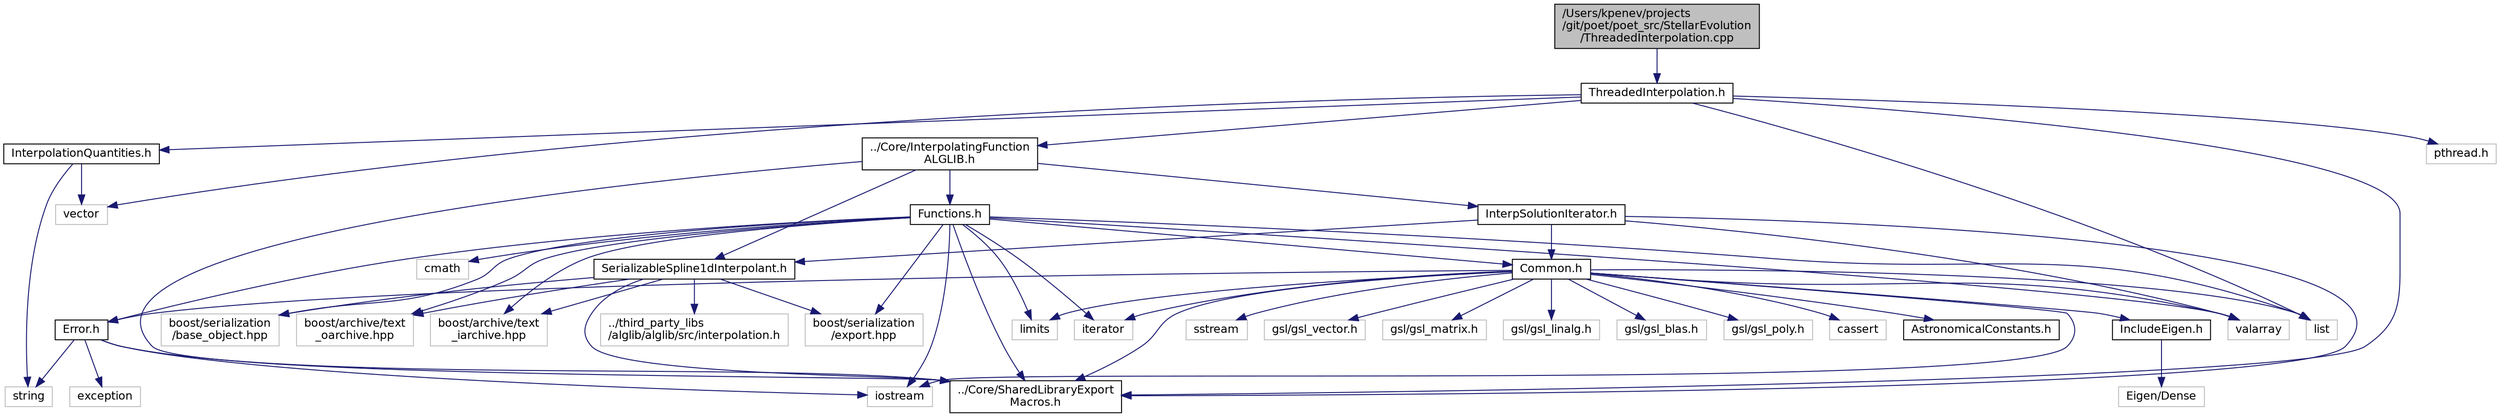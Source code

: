 digraph "/Users/kpenev/projects/git/poet/poet_src/StellarEvolution/ThreadedInterpolation.cpp"
{
 // INTERACTIVE_SVG=YES
  edge [fontname="Helvetica",fontsize="12",labelfontname="Helvetica",labelfontsize="12"];
  node [fontname="Helvetica",fontsize="12",shape=record];
  Node0 [label="/Users/kpenev/projects\l/git/poet/poet_src/StellarEvolution\l/ThreadedInterpolation.cpp",height=0.2,width=0.4,color="black", fillcolor="grey75", style="filled", fontcolor="black"];
  Node0 -> Node1 [color="midnightblue",fontsize="12",style="solid",fontname="Helvetica"];
  Node1 [label="ThreadedInterpolation.h",height=0.2,width=0.4,color="black", fillcolor="white", style="filled",URL="$ThreadedInterpolation_8h.html",tooltip="Declaration of a class that handles multithreaded stellar evolution interpolation. "];
  Node1 -> Node2 [color="midnightblue",fontsize="12",style="solid",fontname="Helvetica"];
  Node2 [label="../Core/SharedLibraryExport\lMacros.h",height=0.2,width=0.4,color="black", fillcolor="white", style="filled",URL="$SharedLibraryExportMacros_8h_source.html"];
  Node1 -> Node3 [color="midnightblue",fontsize="12",style="solid",fontname="Helvetica"];
  Node3 [label="InterpolationQuantities.h",height=0.2,width=0.4,color="black", fillcolor="white", style="filled",URL="$InterpolationQuantities_8h.html",tooltip="Defines constant to serve as identifier of the various quantities handled by the stellar evolution in..."];
  Node3 -> Node4 [color="midnightblue",fontsize="12",style="solid",fontname="Helvetica"];
  Node4 [label="vector",height=0.2,width=0.4,color="grey75", fillcolor="white", style="filled"];
  Node3 -> Node5 [color="midnightblue",fontsize="12",style="solid",fontname="Helvetica"];
  Node5 [label="string",height=0.2,width=0.4,color="grey75", fillcolor="white", style="filled"];
  Node1 -> Node6 [color="midnightblue",fontsize="12",style="solid",fontname="Helvetica"];
  Node6 [label="../Core/InterpolatingFunction\lALGLIB.h",height=0.2,width=0.4,color="black", fillcolor="white", style="filled",URL="$InterpolatingFunctionALGLIB_8h_source.html"];
  Node6 -> Node2 [color="midnightblue",fontsize="12",style="solid",fontname="Helvetica"];
  Node6 -> Node7 [color="midnightblue",fontsize="12",style="solid",fontname="Helvetica"];
  Node7 [label="Functions.h",height=0.2,width=0.4,color="black", fillcolor="white", style="filled",URL="$Functions_8h.html",tooltip="A hierarchy of classes representing functions. "];
  Node7 -> Node2 [color="midnightblue",fontsize="12",style="solid",fontname="Helvetica"];
  Node7 -> Node8 [color="midnightblue",fontsize="12",style="solid",fontname="Helvetica"];
  Node8 [label="Common.h",height=0.2,width=0.4,color="black", fillcolor="white", style="filled",URL="$Core_2Common_8h.html",tooltip="Declaration of some general purpose utilities. "];
  Node8 -> Node9 [color="midnightblue",fontsize="12",style="solid",fontname="Helvetica"];
  Node9 [label="list",height=0.2,width=0.4,color="grey75", fillcolor="white", style="filled"];
  Node8 -> Node10 [color="midnightblue",fontsize="12",style="solid",fontname="Helvetica"];
  Node10 [label="valarray",height=0.2,width=0.4,color="grey75", fillcolor="white", style="filled"];
  Node8 -> Node11 [color="midnightblue",fontsize="12",style="solid",fontname="Helvetica"];
  Node11 [label="limits",height=0.2,width=0.4,color="grey75", fillcolor="white", style="filled"];
  Node8 -> Node12 [color="midnightblue",fontsize="12",style="solid",fontname="Helvetica"];
  Node12 [label="sstream",height=0.2,width=0.4,color="grey75", fillcolor="white", style="filled"];
  Node8 -> Node13 [color="midnightblue",fontsize="12",style="solid",fontname="Helvetica"];
  Node13 [label="iostream",height=0.2,width=0.4,color="grey75", fillcolor="white", style="filled"];
  Node8 -> Node14 [color="midnightblue",fontsize="12",style="solid",fontname="Helvetica"];
  Node14 [label="iterator",height=0.2,width=0.4,color="grey75", fillcolor="white", style="filled"];
  Node8 -> Node15 [color="midnightblue",fontsize="12",style="solid",fontname="Helvetica"];
  Node15 [label="gsl/gsl_vector.h",height=0.2,width=0.4,color="grey75", fillcolor="white", style="filled"];
  Node8 -> Node16 [color="midnightblue",fontsize="12",style="solid",fontname="Helvetica"];
  Node16 [label="gsl/gsl_matrix.h",height=0.2,width=0.4,color="grey75", fillcolor="white", style="filled"];
  Node8 -> Node17 [color="midnightblue",fontsize="12",style="solid",fontname="Helvetica"];
  Node17 [label="gsl/gsl_linalg.h",height=0.2,width=0.4,color="grey75", fillcolor="white", style="filled"];
  Node8 -> Node18 [color="midnightblue",fontsize="12",style="solid",fontname="Helvetica"];
  Node18 [label="gsl/gsl_blas.h",height=0.2,width=0.4,color="grey75", fillcolor="white", style="filled"];
  Node8 -> Node19 [color="midnightblue",fontsize="12",style="solid",fontname="Helvetica"];
  Node19 [label="gsl/gsl_poly.h",height=0.2,width=0.4,color="grey75", fillcolor="white", style="filled"];
  Node8 -> Node20 [color="midnightblue",fontsize="12",style="solid",fontname="Helvetica"];
  Node20 [label="cassert",height=0.2,width=0.4,color="grey75", fillcolor="white", style="filled"];
  Node8 -> Node2 [color="midnightblue",fontsize="12",style="solid",fontname="Helvetica"];
  Node8 -> Node21 [color="midnightblue",fontsize="12",style="solid",fontname="Helvetica"];
  Node21 [label="Error.h",height=0.2,width=0.4,color="black", fillcolor="white", style="filled",URL="$Error_8h.html",tooltip="Defines the exception hierarchy used by this code. "];
  Node21 -> Node2 [color="midnightblue",fontsize="12",style="solid",fontname="Helvetica"];
  Node21 -> Node13 [color="midnightblue",fontsize="12",style="solid",fontname="Helvetica"];
  Node21 -> Node22 [color="midnightblue",fontsize="12",style="solid",fontname="Helvetica"];
  Node22 [label="exception",height=0.2,width=0.4,color="grey75", fillcolor="white", style="filled"];
  Node21 -> Node5 [color="midnightblue",fontsize="12",style="solid",fontname="Helvetica"];
  Node8 -> Node23 [color="midnightblue",fontsize="12",style="solid",fontname="Helvetica"];
  Node23 [label="AstronomicalConstants.h",height=0.2,width=0.4,color="black", fillcolor="white", style="filled",URL="$AstronomicalConstants_8h.html",tooltip="Defines various astronomical constants. "];
  Node8 -> Node24 [color="midnightblue",fontsize="12",style="solid",fontname="Helvetica"];
  Node24 [label="IncludeEigen.h",height=0.2,width=0.4,color="black", fillcolor="white", style="filled",URL="$IncludeEigen_8h_source.html"];
  Node24 -> Node25 [color="midnightblue",fontsize="12",style="solid",fontname="Helvetica"];
  Node25 [label="Eigen/Dense",height=0.2,width=0.4,color="grey75", fillcolor="white", style="filled"];
  Node7 -> Node21 [color="midnightblue",fontsize="12",style="solid",fontname="Helvetica"];
  Node7 -> Node26 [color="midnightblue",fontsize="12",style="solid",fontname="Helvetica"];
  Node26 [label="cmath",height=0.2,width=0.4,color="grey75", fillcolor="white", style="filled"];
  Node7 -> Node11 [color="midnightblue",fontsize="12",style="solid",fontname="Helvetica"];
  Node7 -> Node10 [color="midnightblue",fontsize="12",style="solid",fontname="Helvetica"];
  Node7 -> Node9 [color="midnightblue",fontsize="12",style="solid",fontname="Helvetica"];
  Node7 -> Node14 [color="midnightblue",fontsize="12",style="solid",fontname="Helvetica"];
  Node7 -> Node13 [color="midnightblue",fontsize="12",style="solid",fontname="Helvetica"];
  Node7 -> Node27 [color="midnightblue",fontsize="12",style="solid",fontname="Helvetica"];
  Node27 [label="boost/serialization\l/base_object.hpp",height=0.2,width=0.4,color="grey75", fillcolor="white", style="filled"];
  Node7 -> Node28 [color="midnightblue",fontsize="12",style="solid",fontname="Helvetica"];
  Node28 [label="boost/archive/text\l_oarchive.hpp",height=0.2,width=0.4,color="grey75", fillcolor="white", style="filled"];
  Node7 -> Node29 [color="midnightblue",fontsize="12",style="solid",fontname="Helvetica"];
  Node29 [label="boost/archive/text\l_iarchive.hpp",height=0.2,width=0.4,color="grey75", fillcolor="white", style="filled"];
  Node7 -> Node30 [color="midnightblue",fontsize="12",style="solid",fontname="Helvetica"];
  Node30 [label="boost/serialization\l/export.hpp",height=0.2,width=0.4,color="grey75", fillcolor="white", style="filled"];
  Node6 -> Node31 [color="midnightblue",fontsize="12",style="solid",fontname="Helvetica"];
  Node31 [label="SerializableSpline1dInterpolant.h",height=0.2,width=0.4,color="black", fillcolor="white", style="filled",URL="$SerializableSpline1dInterpolant_8h_source.html"];
  Node31 -> Node2 [color="midnightblue",fontsize="12",style="solid",fontname="Helvetica"];
  Node31 -> Node32 [color="midnightblue",fontsize="12",style="solid",fontname="Helvetica"];
  Node32 [label="../third_party_libs\l/alglib/alglib/src/interpolation.h",height=0.2,width=0.4,color="grey75", fillcolor="white", style="filled"];
  Node31 -> Node27 [color="midnightblue",fontsize="12",style="solid",fontname="Helvetica"];
  Node31 -> Node28 [color="midnightblue",fontsize="12",style="solid",fontname="Helvetica"];
  Node31 -> Node29 [color="midnightblue",fontsize="12",style="solid",fontname="Helvetica"];
  Node31 -> Node30 [color="midnightblue",fontsize="12",style="solid",fontname="Helvetica"];
  Node6 -> Node33 [color="midnightblue",fontsize="12",style="solid",fontname="Helvetica"];
  Node33 [label="InterpSolutionIterator.h",height=0.2,width=0.4,color="black", fillcolor="white", style="filled",URL="$InterpSolutionIterator_8h_source.html"];
  Node33 -> Node2 [color="midnightblue",fontsize="12",style="solid",fontname="Helvetica"];
  Node33 -> Node31 [color="midnightblue",fontsize="12",style="solid",fontname="Helvetica"];
  Node33 -> Node8 [color="midnightblue",fontsize="12",style="solid",fontname="Helvetica"];
  Node33 -> Node10 [color="midnightblue",fontsize="12",style="solid",fontname="Helvetica"];
  Node1 -> Node34 [color="midnightblue",fontsize="12",style="solid",fontname="Helvetica"];
  Node34 [label="pthread.h",height=0.2,width=0.4,color="grey75", fillcolor="white", style="filled"];
  Node1 -> Node4 [color="midnightblue",fontsize="12",style="solid",fontname="Helvetica"];
  Node1 -> Node9 [color="midnightblue",fontsize="12",style="solid",fontname="Helvetica"];
}
